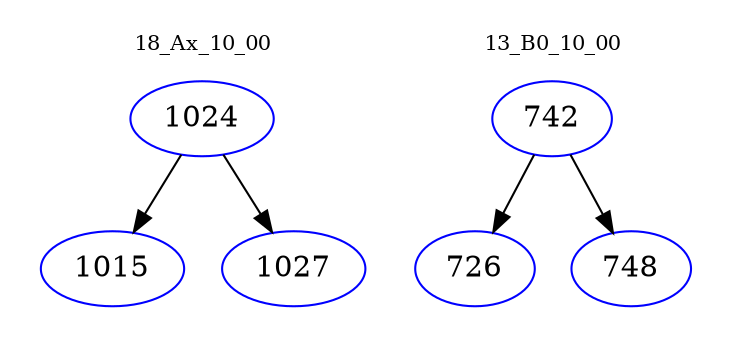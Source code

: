 digraph{
subgraph cluster_0 {
color = white
label = "18_Ax_10_00";
fontsize=10;
T0_1024 [label="1024", color="blue"]
T0_1024 -> T0_1015 [color="black"]
T0_1015 [label="1015", color="blue"]
T0_1024 -> T0_1027 [color="black"]
T0_1027 [label="1027", color="blue"]
}
subgraph cluster_1 {
color = white
label = "13_B0_10_00";
fontsize=10;
T1_742 [label="742", color="blue"]
T1_742 -> T1_726 [color="black"]
T1_726 [label="726", color="blue"]
T1_742 -> T1_748 [color="black"]
T1_748 [label="748", color="blue"]
}
}
